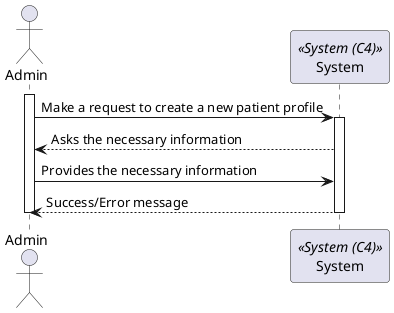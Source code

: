 
```plantuml
@startuml Process_View
actor Admin 
participant System <<System (C4)>>

activate Admin

Admin -> System: Make a request to create a new patient profile
activate System
System --> Admin : Asks the necessary information
Admin -> System: Provides the necessary information
System --> Admin : Success/Error message
deactivate System
deactivate Admin

@enduml
```